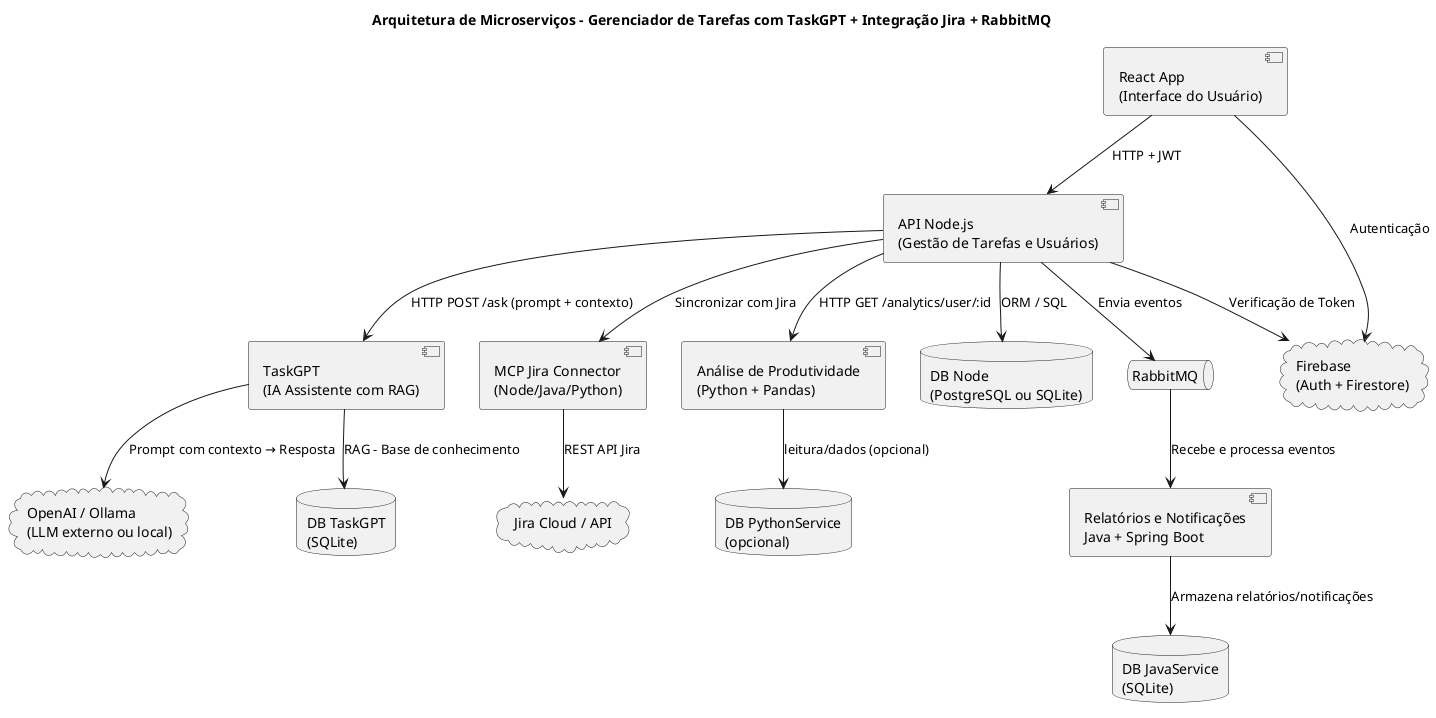 @startuml
title Arquitetura de Microserviços - Gerenciador de Tarefas com TaskGPT + Integração Jira + RabbitMQ

'=== Frontend ===
component "React App\n(Interface do Usuário)" as Frontend

'=== Backend Principal ===
component "API Node.js\n(Gestão de Tarefas e Usuários)" as NodeAPI

'=== Microserviços ===
component "Análise de Produtividade\n(Python + Pandas)" as PythonService
component "Relatórios e Notificações\nJava + Spring Boot" as JavaService

'=== IA - TaskGPT ===
component "TaskGPT\n(IA Assistente com RAG)" as TaskGPT
cloud "OpenAI / Ollama\n(LLM externo ou local)" as LLM

'=== Conector para Jira ===
component "MCP Jira Connector\n(Node/Java/Python)" as JiraMCP
cloud "Jira Cloud / API" as JiraCloud

'=== Firebase ===
cloud "Firebase\n(Auth + Firestore)" as Firebase

'=== Bancos de Dados ===
database "DB Node\n(PostgreSQL ou SQLite)" as DBNode
database "DB TaskGPT\n(SQLite)" as DBTaskGPT
database "DB JavaService\n(SQLite)" as DBJava
database "DB PythonService\n(opcional)" as DBPython

'=== Mensageria ===
queue "RabbitMQ" as MQ

'=== Relações ===
Frontend --> Firebase : Autenticação
Frontend --> NodeAPI : HTTP + JWT
NodeAPI --> Firebase : Verificação de Token
NodeAPI --> DBNode : ORM / SQL

NodeAPI --> PythonService : HTTP GET /analytics/user/:id
PythonService --> DBPython : leitura/dados (opcional)

NodeAPI --> MQ : Envia eventos
MQ --> JavaService : Recebe e processa eventos
JavaService --> DBJava : Armazena relatórios/notificações

NodeAPI --> TaskGPT : HTTP POST /ask (prompt + contexto)
TaskGPT --> DBTaskGPT : RAG - Base de conhecimento
TaskGPT --> LLM : Prompt com contexto → Resposta

NodeAPI --> JiraMCP : Sincronizar com Jira
JiraMCP --> JiraCloud : REST API Jira

@enduml

